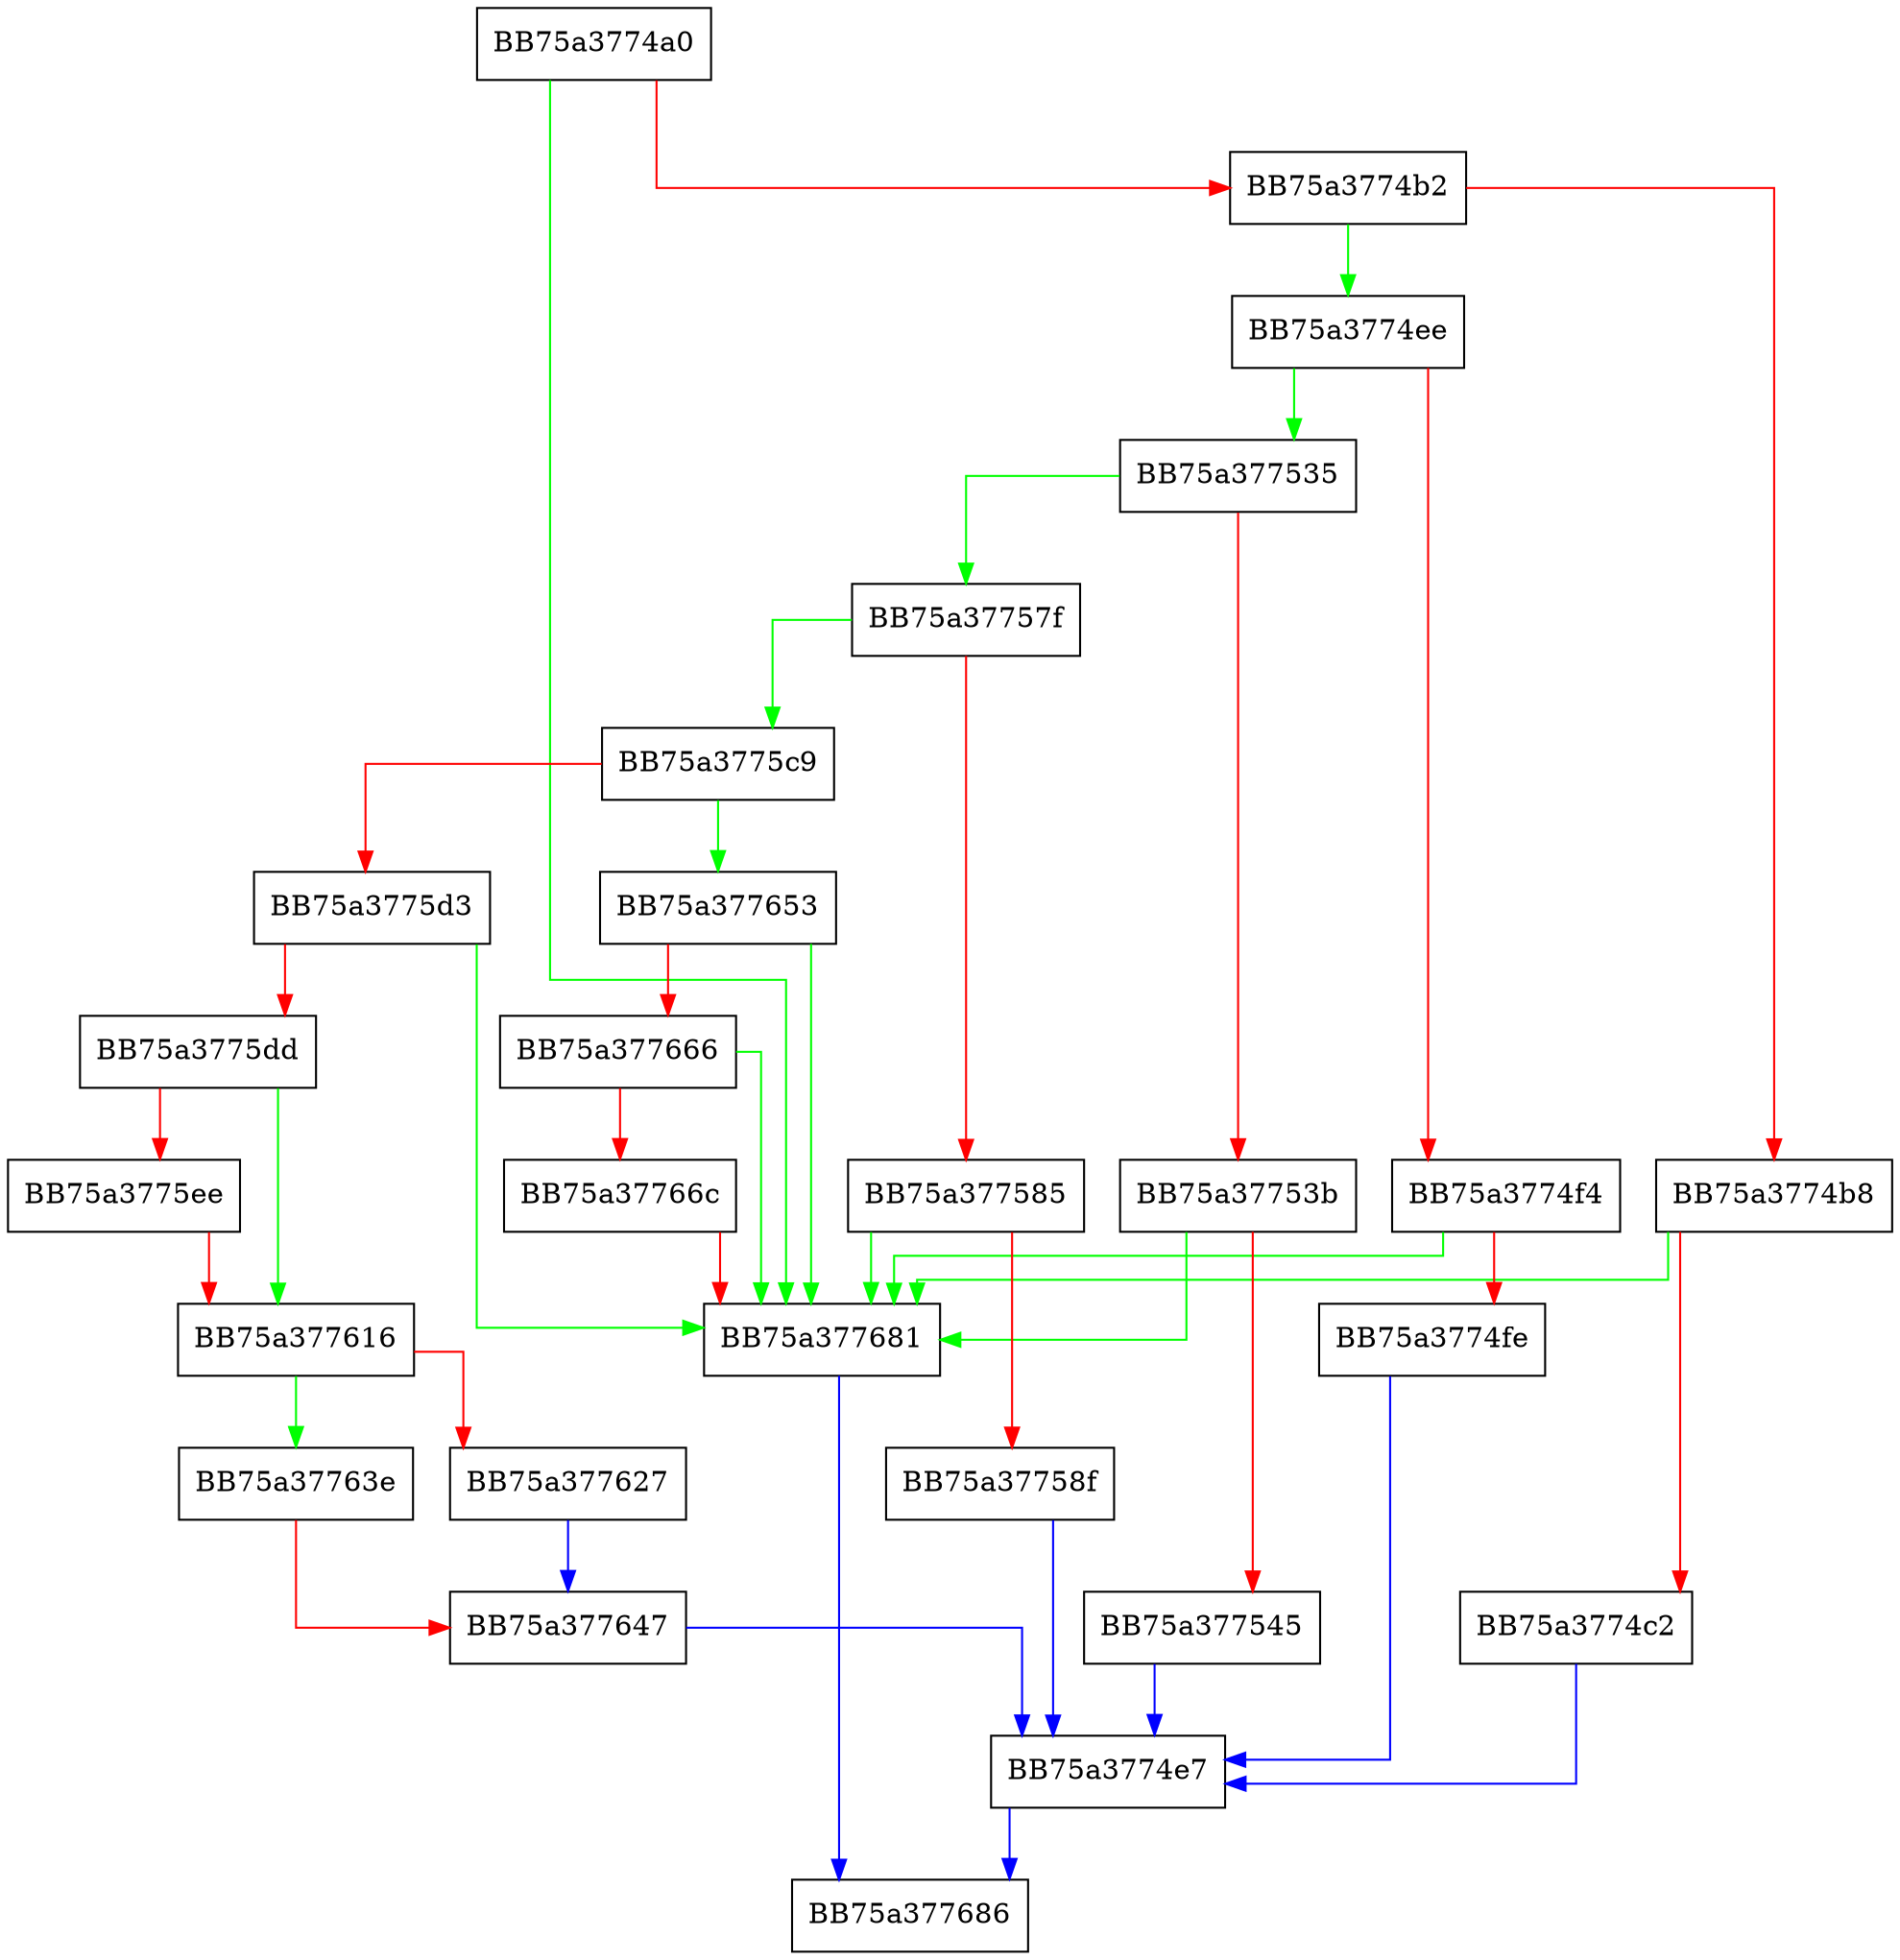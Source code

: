 digraph regcntl {
  node [shape="box"];
  graph [splines=ortho];
  BB75a3774a0 -> BB75a377681 [color="green"];
  BB75a3774a0 -> BB75a3774b2 [color="red"];
  BB75a3774b2 -> BB75a3774ee [color="green"];
  BB75a3774b2 -> BB75a3774b8 [color="red"];
  BB75a3774b8 -> BB75a377681 [color="green"];
  BB75a3774b8 -> BB75a3774c2 [color="red"];
  BB75a3774c2 -> BB75a3774e7 [color="blue"];
  BB75a3774e7 -> BB75a377686 [color="blue"];
  BB75a3774ee -> BB75a377535 [color="green"];
  BB75a3774ee -> BB75a3774f4 [color="red"];
  BB75a3774f4 -> BB75a377681 [color="green"];
  BB75a3774f4 -> BB75a3774fe [color="red"];
  BB75a3774fe -> BB75a3774e7 [color="blue"];
  BB75a377535 -> BB75a37757f [color="green"];
  BB75a377535 -> BB75a37753b [color="red"];
  BB75a37753b -> BB75a377681 [color="green"];
  BB75a37753b -> BB75a377545 [color="red"];
  BB75a377545 -> BB75a3774e7 [color="blue"];
  BB75a37757f -> BB75a3775c9 [color="green"];
  BB75a37757f -> BB75a377585 [color="red"];
  BB75a377585 -> BB75a377681 [color="green"];
  BB75a377585 -> BB75a37758f [color="red"];
  BB75a37758f -> BB75a3774e7 [color="blue"];
  BB75a3775c9 -> BB75a377653 [color="green"];
  BB75a3775c9 -> BB75a3775d3 [color="red"];
  BB75a3775d3 -> BB75a377681 [color="green"];
  BB75a3775d3 -> BB75a3775dd [color="red"];
  BB75a3775dd -> BB75a377616 [color="green"];
  BB75a3775dd -> BB75a3775ee [color="red"];
  BB75a3775ee -> BB75a377616 [color="red"];
  BB75a377616 -> BB75a37763e [color="green"];
  BB75a377616 -> BB75a377627 [color="red"];
  BB75a377627 -> BB75a377647 [color="blue"];
  BB75a37763e -> BB75a377647 [color="red"];
  BB75a377647 -> BB75a3774e7 [color="blue"];
  BB75a377653 -> BB75a377681 [color="green"];
  BB75a377653 -> BB75a377666 [color="red"];
  BB75a377666 -> BB75a377681 [color="green"];
  BB75a377666 -> BB75a37766c [color="red"];
  BB75a37766c -> BB75a377681 [color="red"];
  BB75a377681 -> BB75a377686 [color="blue"];
}